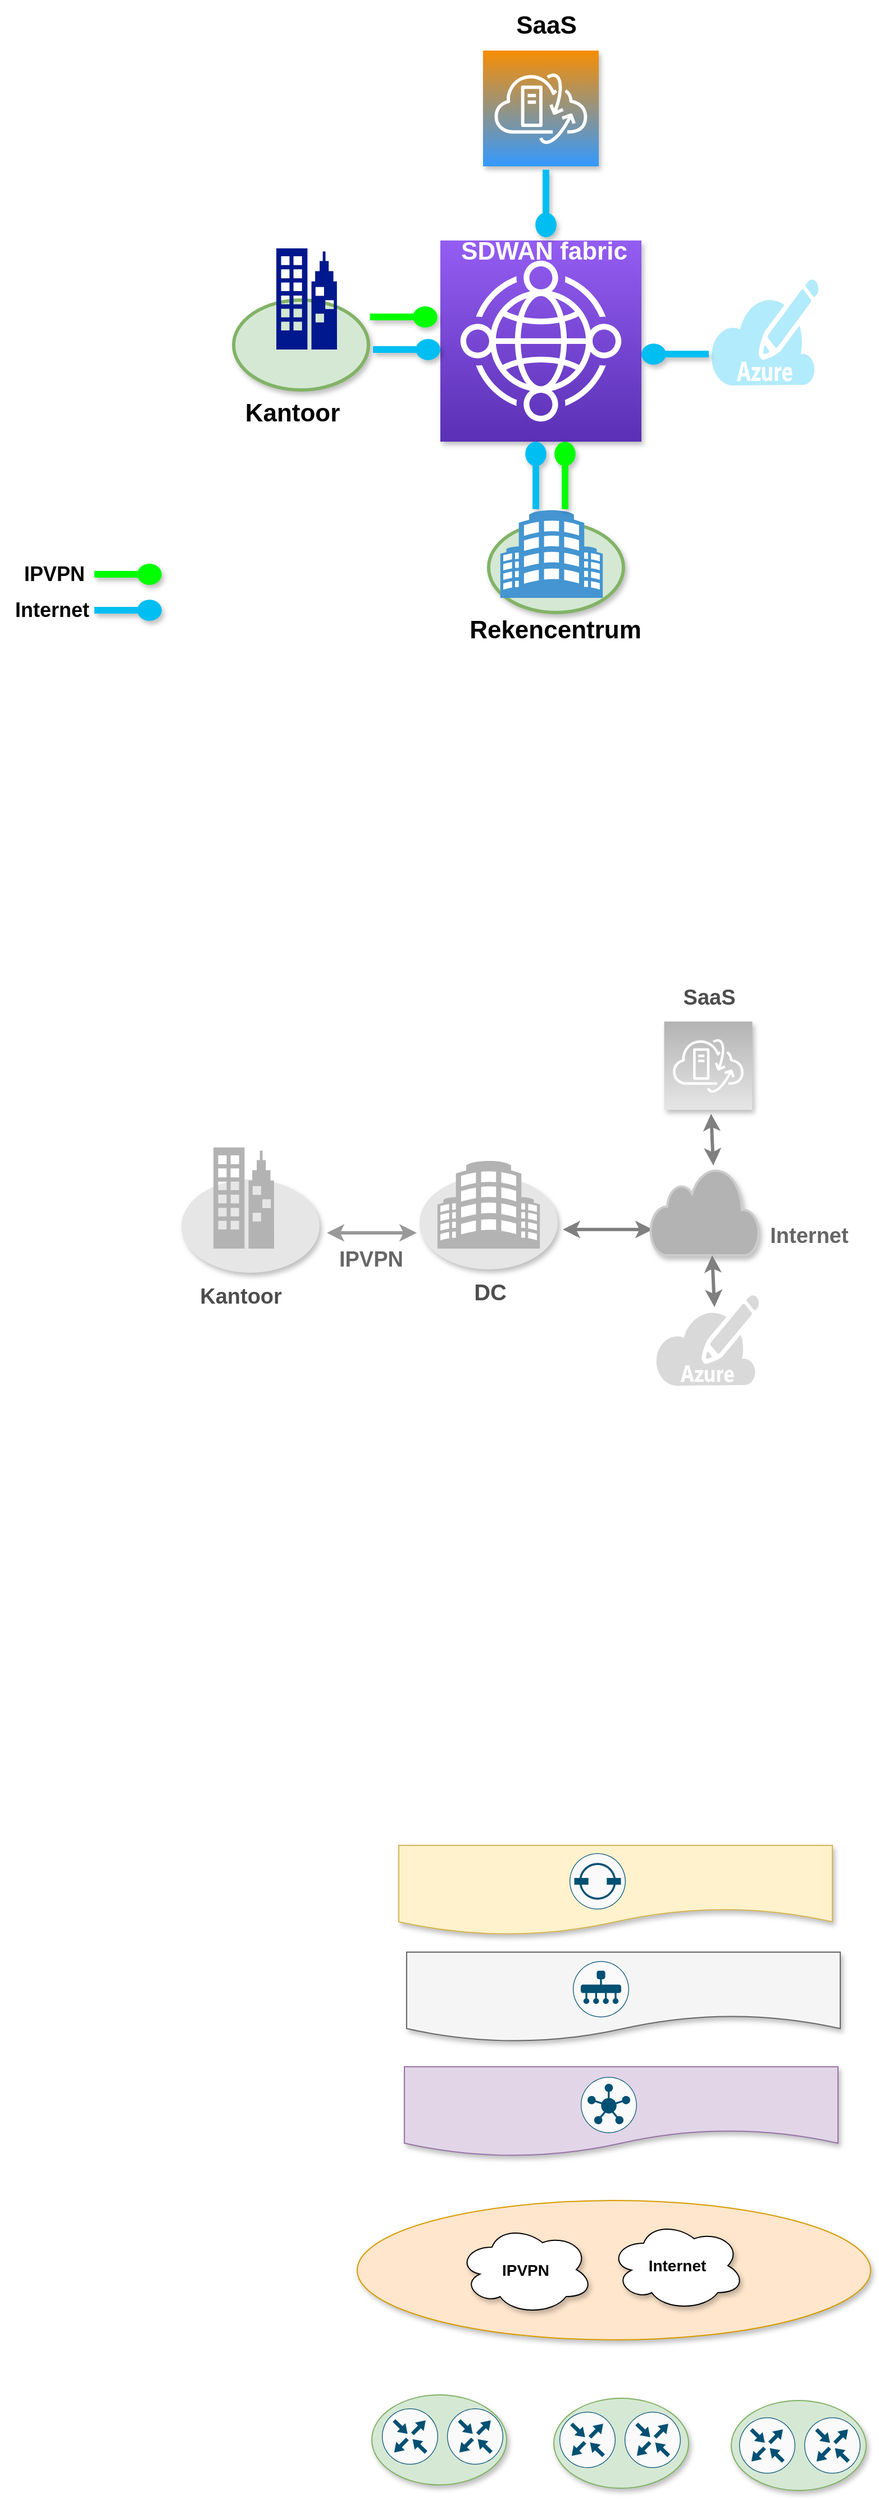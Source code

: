 <mxfile version="20.4.1" type="github">
  <diagram id="Vf8ScLjDU8h2pD3rkk8C" name="Page-1">
    <mxGraphModel dx="1550" dy="816" grid="0" gridSize="10" guides="1" tooltips="1" connect="1" arrows="1" fold="1" page="1" pageScale="1" pageWidth="1100" pageHeight="850" math="0" shadow="0">
      <root>
        <mxCell id="0" />
        <mxCell id="1" parent="0" />
        <mxCell id="Gv2ncIB_xTtmmgyhVuqZ-17" value="" style="ellipse;whiteSpace=wrap;html=1;shadow=1;fillColor=#ffe6cc;strokeColor=#d79b00;" vertex="1" parent="1">
          <mxGeometry x="396" y="2116" width="457" height="124" as="geometry" />
        </mxCell>
        <mxCell id="Gv2ncIB_xTtmmgyhVuqZ-16" value="" style="shape=document;whiteSpace=wrap;html=1;boundedLbl=1;shadow=1;fillColor=#e1d5e7;strokeColor=#9673a6;" vertex="1" parent="1">
          <mxGeometry x="438" y="1997" width="386" height="80" as="geometry" />
        </mxCell>
        <mxCell id="Gv2ncIB_xTtmmgyhVuqZ-15" value="" style="shape=document;whiteSpace=wrap;html=1;boundedLbl=1;shadow=1;fillColor=#f5f5f5;fontColor=#333333;strokeColor=#666666;" vertex="1" parent="1">
          <mxGeometry x="440" y="1895" width="386" height="80" as="geometry" />
        </mxCell>
        <mxCell id="Gv2ncIB_xTtmmgyhVuqZ-14" value="" style="shape=document;whiteSpace=wrap;html=1;boundedLbl=1;shadow=1;fillColor=#fff2cc;strokeColor=#d6b656;" vertex="1" parent="1">
          <mxGeometry x="433" y="1800" width="386" height="80" as="geometry" />
        </mxCell>
        <mxCell id="Gv2ncIB_xTtmmgyhVuqZ-12" value="" style="ellipse;whiteSpace=wrap;html=1;fillColor=#d5e8d4;strokeColor=#82b366;shadow=1;" vertex="1" parent="1">
          <mxGeometry x="729" y="2294" width="120" height="80" as="geometry" />
        </mxCell>
        <mxCell id="Gv2ncIB_xTtmmgyhVuqZ-11" value="" style="ellipse;whiteSpace=wrap;html=1;fillColor=#d5e8d4;strokeColor=#82b366;shadow=1;" vertex="1" parent="1">
          <mxGeometry x="571" y="2292" width="120" height="80" as="geometry" />
        </mxCell>
        <mxCell id="Gv2ncIB_xTtmmgyhVuqZ-10" value="" style="ellipse;whiteSpace=wrap;html=1;fillColor=#d5e8d4;strokeColor=#82b366;shadow=1;" vertex="1" parent="1">
          <mxGeometry x="409" y="2289" width="120" height="80" as="geometry" />
        </mxCell>
        <mxCell id="AEICJIpf-HnAvJKy8O_x-12" value="" style="sketch=0;points=[[0,0,0],[0.25,0,0],[0.5,0,0],[0.75,0,0],[1,0,0],[0,1,0],[0.25,1,0],[0.5,1,0],[0.75,1,0],[1,1,0],[0,0.25,0],[0,0.5,0],[0,0.75,0],[1,0.25,0],[1,0.5,0],[1,0.75,0]];outlineConnect=0;fontColor=#232F3E;gradientColor=#945DF2;gradientDirection=north;fillColor=#5A30B5;strokeColor=#ffffff;dashed=0;verticalLabelPosition=bottom;verticalAlign=top;align=center;html=1;fontSize=12;fontStyle=0;aspect=fixed;shape=mxgraph.aws4.resourceIcon;resIcon=mxgraph.aws4.cloud_wan;shadow=1;strokeWidth=3;" parent="1" vertex="1">
          <mxGeometry x="470" y="372" width="179" height="179" as="geometry" />
        </mxCell>
        <mxCell id="AEICJIpf-HnAvJKy8O_x-10" value="" style="ellipse;whiteSpace=wrap;html=1;shadow=1;sketch=0;perimeterSpacing=4;strokeWidth=3;fillColor=#d5e8d4;strokeColor=#82b366;" parent="1" vertex="1">
          <mxGeometry x="286" y="425" width="120" height="80" as="geometry" />
        </mxCell>
        <mxCell id="AEICJIpf-HnAvJKy8O_x-13" value="" style="sketch=0;points=[[0,0,0],[0.25,0,0],[0.5,0,0],[0.75,0,0],[1,0,0],[0,1,0],[0.25,1,0],[0.5,1,0],[0.75,1,0],[1,1,0],[0,0.25,0],[0,0.5,0],[0,0.75,0],[1,0.25,0],[1,0.5,0],[1,0.75,0]];outlineConnect=0;fontColor=#232F3E;gradientColor=#F78E04;gradientDirection=north;fillColor=#3399FF;strokeColor=#ffffff;dashed=0;verticalLabelPosition=bottom;verticalAlign=top;align=center;html=1;fontSize=12;fontStyle=0;aspect=fixed;shape=mxgraph.aws4.resourceIcon;resIcon=mxgraph.aws4.vmware_cloud_on_aws;shadow=1;strokeWidth=3;" parent="1" vertex="1">
          <mxGeometry x="508" y="203" width="103" height="103" as="geometry" />
        </mxCell>
        <mxCell id="AEICJIpf-HnAvJKy8O_x-15" value="" style="verticalLabelPosition=bottom;html=1;verticalAlign=top;align=center;strokeColor=none;fillColor=#00BEF2;shape=mxgraph.azure.service_endpoint;shadow=1;sketch=0;strokeWidth=3;rotation=-90;" parent="1" vertex="1">
          <mxGeometry x="534" y="329" width="60" height="20" as="geometry" />
        </mxCell>
        <mxCell id="AEICJIpf-HnAvJKy8O_x-17" value="" style="verticalLabelPosition=bottom;html=1;verticalAlign=top;align=center;strokeColor=none;fillColor=#00BEF2;shape=mxgraph.azure.service_endpoint;shadow=1;sketch=0;strokeWidth=3;rotation=0;" parent="1" vertex="1">
          <mxGeometry x="649" y="463.11" width="60" height="20" as="geometry" />
        </mxCell>
        <mxCell id="AEICJIpf-HnAvJKy8O_x-18" value="" style="verticalLabelPosition=bottom;html=1;verticalAlign=top;align=center;strokeColor=none;fillColor=#00BEF2;shape=mxgraph.azure.service_endpoint;shadow=1;sketch=0;strokeWidth=3;rotation=-180;" parent="1" vertex="1">
          <mxGeometry x="410" y="459" width="60" height="20" as="geometry" />
        </mxCell>
        <mxCell id="AEICJIpf-HnAvJKy8O_x-19" value="" style="verticalLabelPosition=bottom;html=1;verticalAlign=top;align=center;strokeColor=none;fillColor=#00BEF2;shape=mxgraph.azure.service_endpoint;shadow=1;sketch=0;strokeWidth=3;rotation=90;" parent="1" vertex="1">
          <mxGeometry x="525" y="571" width="60" height="20" as="geometry" />
        </mxCell>
        <mxCell id="AEICJIpf-HnAvJKy8O_x-23" value="&lt;font style=&quot;font-size: 22px;&quot;&gt;&lt;b&gt;Kantoor&lt;/b&gt;&lt;/font&gt;" style="text;html=1;resizable=0;autosize=1;align=center;verticalAlign=middle;points=[];fillColor=none;strokeColor=none;rounded=0;shadow=1;sketch=0;strokeWidth=3;" parent="1" vertex="1">
          <mxGeometry x="287" y="507.23" width="102" height="38" as="geometry" />
        </mxCell>
        <mxCell id="AEICJIpf-HnAvJKy8O_x-24" value="&lt;font style=&quot;font-size: 22px;&quot;&gt;&lt;b&gt;SaaS&lt;/b&gt;&lt;/font&gt;" style="text;html=1;resizable=0;autosize=1;align=center;verticalAlign=middle;points=[];fillColor=none;strokeColor=none;rounded=0;shadow=1;sketch=0;strokeWidth=3;" parent="1" vertex="1">
          <mxGeometry x="528" y="162" width="72" height="38" as="geometry" />
        </mxCell>
        <mxCell id="AEICJIpf-HnAvJKy8O_x-26" value="&lt;font style=&quot;font-size: 22px;&quot;&gt;&lt;b&gt;Rekencentrum&lt;/b&gt;&lt;/font&gt;" style="text;html=1;resizable=0;autosize=1;align=center;verticalAlign=middle;points=[];fillColor=none;strokeColor=none;rounded=0;shadow=1;sketch=0;strokeWidth=3;" parent="1" vertex="1">
          <mxGeometry x="486" y="700" width="171" height="38" as="geometry" />
        </mxCell>
        <mxCell id="AEICJIpf-HnAvJKy8O_x-28" value="" style="group" parent="1" vertex="1" connectable="0">
          <mxGeometry x="513" y="612" width="120" height="91" as="geometry" />
        </mxCell>
        <mxCell id="AEICJIpf-HnAvJKy8O_x-29" value="" style="ellipse;whiteSpace=wrap;html=1;shadow=1;sketch=0;perimeterSpacing=4;strokeWidth=3;fillColor=#d5e8d4;strokeColor=#82b366;" parent="AEICJIpf-HnAvJKy8O_x-28" vertex="1">
          <mxGeometry y="11" width="120" height="80" as="geometry" />
        </mxCell>
        <mxCell id="AEICJIpf-HnAvJKy8O_x-30" value="" style="shadow=0;dashed=0;html=1;strokeColor=none;fillColor=#4495D1;labelPosition=center;verticalLabelPosition=bottom;verticalAlign=top;align=center;outlineConnect=0;shape=mxgraph.veeam.building;sketch=0;strokeWidth=3;" parent="AEICJIpf-HnAvJKy8O_x-28" vertex="1">
          <mxGeometry x="10.4" width="91.2" height="78" as="geometry" />
        </mxCell>
        <mxCell id="AEICJIpf-HnAvJKy8O_x-11" value="" style="ellipse;whiteSpace=wrap;html=1;shadow=1;sketch=0;perimeterSpacing=4;strokeWidth=3;fillColor=#E6E6E6;strokeColor=#E6E6E6;" parent="1" vertex="1">
          <mxGeometry x="453" y="1206" width="120" height="80" as="geometry" />
        </mxCell>
        <mxCell id="AEICJIpf-HnAvJKy8O_x-21" value="" style="shadow=0;dashed=0;html=1;strokeColor=none;fillColor=#B3B3B3;labelPosition=center;verticalLabelPosition=bottom;verticalAlign=top;align=center;outlineConnect=0;shape=mxgraph.veeam.building;sketch=0;strokeWidth=3;" parent="1" vertex="1">
          <mxGeometry x="467.4" y="1191" width="91.2" height="78" as="geometry" />
        </mxCell>
        <mxCell id="AEICJIpf-HnAvJKy8O_x-31" value="" style="ellipse;whiteSpace=wrap;html=1;shadow=1;sketch=0;perimeterSpacing=4;strokeWidth=3;fillColor=#E6E6E6;strokeColor=#E6E6E6;" parent="1" vertex="1">
          <mxGeometry x="241" y="1209" width="120" height="80" as="geometry" />
        </mxCell>
        <mxCell id="AEICJIpf-HnAvJKy8O_x-32" value="" style="sketch=0;aspect=fixed;pointerEvents=1;shadow=0;dashed=0;html=1;strokeColor=none;labelPosition=center;verticalLabelPosition=bottom;verticalAlign=top;align=center;fillColor=#00188D;shape=mxgraph.azure.enterprise;strokeWidth=3;" parent="1" vertex="1">
          <mxGeometry x="324" y="379" width="54" height="90" as="geometry" />
        </mxCell>
        <mxCell id="AEICJIpf-HnAvJKy8O_x-20" value="" style="sketch=0;aspect=fixed;pointerEvents=1;shadow=0;dashed=0;html=1;strokeColor=none;labelPosition=center;verticalLabelPosition=bottom;verticalAlign=top;align=center;fillColor=#B3B3B3;shape=mxgraph.azure.enterprise;strokeWidth=3;" parent="1" vertex="1">
          <mxGeometry x="268" y="1179" width="54" height="90" as="geometry" />
        </mxCell>
        <mxCell id="AEICJIpf-HnAvJKy8O_x-33" value="" style="endArrow=classic;startArrow=classic;html=1;rounded=0;fontSize=22;strokeWidth=3;entryX=-0.031;entryY=0.602;entryDx=0;entryDy=0;entryPerimeter=0;strokeColor=#999999;" parent="1" edge="1">
          <mxGeometry width="50" height="50" relative="1" as="geometry">
            <mxPoint x="369" y="1255" as="sourcePoint" />
            <mxPoint x="449.032" y="1254.976" as="targetPoint" />
          </mxGeometry>
        </mxCell>
        <mxCell id="AEICJIpf-HnAvJKy8O_x-34" value="" style="endArrow=classic;startArrow=classic;html=1;rounded=0;fontSize=22;strokeWidth=3;entryX=-0.031;entryY=0.602;entryDx=0;entryDy=0;entryPerimeter=0;strokeColor=#808080;" parent="1" edge="1">
          <mxGeometry width="50" height="50" relative="1" as="geometry">
            <mxPoint x="579" y="1252.02" as="sourcePoint" />
            <mxPoint x="659.032" y="1251.996" as="targetPoint" />
          </mxGeometry>
        </mxCell>
        <mxCell id="AEICJIpf-HnAvJKy8O_x-36" value="" style="html=1;verticalLabelPosition=bottom;align=center;labelBackgroundColor=#ffffff;verticalAlign=top;strokeWidth=2;strokeColor=#CCCCCC;shadow=1;dashed=0;shape=mxgraph.ios7.icons.cloud;sketch=0;fontSize=22;fillColor=#B3B3B3;" parent="1" vertex="1">
          <mxGeometry x="657" y="1197" width="97" height="78" as="geometry" />
        </mxCell>
        <mxCell id="AEICJIpf-HnAvJKy8O_x-37" value="" style="sketch=0;points=[[0,0,0],[0.25,0,0],[0.5,0,0],[0.75,0,0],[1,0,0],[0,1,0],[0.25,1,0],[0.5,1,0],[0.75,1,0],[1,1,0],[0,0.25,0],[0,0.5,0],[0,0.75,0],[1,0.25,0],[1,0.5,0],[1,0.75,0]];outlineConnect=0;fontColor=#232F3E;gradientColor=#B3B3B3;gradientDirection=north;fillColor=#E6E6E6;strokeColor=#ffffff;dashed=0;verticalLabelPosition=bottom;verticalAlign=top;align=center;html=1;fontSize=12;fontStyle=0;aspect=fixed;shape=mxgraph.aws4.resourceIcon;resIcon=mxgraph.aws4.vmware_cloud_on_aws;shadow=1;strokeWidth=3;" parent="1" vertex="1">
          <mxGeometry x="669.25" y="1067" width="78.5" height="78.5" as="geometry" />
        </mxCell>
        <mxCell id="AEICJIpf-HnAvJKy8O_x-38" value="" style="endArrow=classic;startArrow=classic;html=1;rounded=0;fontSize=22;strokeWidth=3;strokeColor=#808080;" parent="1" edge="1">
          <mxGeometry width="50" height="50" relative="1" as="geometry">
            <mxPoint x="711" y="1149.02" as="sourcePoint" />
            <mxPoint x="713" y="1195" as="targetPoint" />
          </mxGeometry>
        </mxCell>
        <mxCell id="AEICJIpf-HnAvJKy8O_x-40" value="" style="endArrow=classic;startArrow=classic;html=1;rounded=0;fontSize=22;strokeWidth=3;strokeColor=#808080;" parent="1" edge="1">
          <mxGeometry width="50" height="50" relative="1" as="geometry">
            <mxPoint x="712" y="1275" as="sourcePoint" />
            <mxPoint x="714" y="1320.98" as="targetPoint" />
          </mxGeometry>
        </mxCell>
        <mxCell id="AEICJIpf-HnAvJKy8O_x-41" value="" style="verticalLabelPosition=bottom;html=1;verticalAlign=top;align=center;strokeColor=none;fillColor=#808080;shape=mxgraph.azure.azure_subscription;shadow=0;sketch=0;strokeWidth=3;fontSize=22;opacity=30;" parent="1" vertex="1">
          <mxGeometry x="661" y="1310" width="93" height="81" as="geometry" />
        </mxCell>
        <mxCell id="AEICJIpf-HnAvJKy8O_x-42" value="" style="verticalLabelPosition=bottom;html=1;verticalAlign=top;align=center;strokeColor=none;fillColor=#00BEF2;shape=mxgraph.azure.azure_subscription;shadow=0;sketch=0;strokeWidth=3;fontSize=22;opacity=30;" parent="1" vertex="1">
          <mxGeometry x="710" y="406" width="97" height="95" as="geometry" />
        </mxCell>
        <mxCell id="AEICJIpf-HnAvJKy8O_x-43" value="&lt;font color=&quot;#666666&quot; size=&quot;1&quot; style=&quot;&quot;&gt;&lt;b style=&quot;font-size: 19px;&quot;&gt;IPVPN&lt;/b&gt;&lt;/font&gt;" style="text;html=1;resizable=0;autosize=1;align=center;verticalAlign=middle;points=[];fillColor=none;strokeColor=none;rounded=0;shadow=1;sketch=0;strokeWidth=3;" parent="1" vertex="1">
          <mxGeometry x="370" y="1261" width="75" height="35" as="geometry" />
        </mxCell>
        <mxCell id="AEICJIpf-HnAvJKy8O_x-44" value="&lt;font color=&quot;#666666&quot; size=&quot;1&quot; style=&quot;&quot;&gt;&lt;b style=&quot;font-size: 19px;&quot;&gt;Internet&lt;/b&gt;&lt;/font&gt;" style="text;html=1;resizable=0;autosize=1;align=center;verticalAlign=middle;points=[];fillColor=none;strokeColor=none;rounded=0;shadow=1;sketch=0;strokeWidth=3;" parent="1" vertex="1">
          <mxGeometry x="754" y="1240" width="88" height="35" as="geometry" />
        </mxCell>
        <mxCell id="PGDXv05ij2jPZqyMUPNh-1" value="&lt;font style=&quot;font-size: 20px;&quot;&gt;&lt;b&gt;DC&lt;/b&gt;&lt;/font&gt;" style="text;html=1;resizable=0;autosize=1;align=center;verticalAlign=middle;points=[];fillColor=none;strokeColor=none;rounded=0;shadow=1;sketch=0;strokeWidth=3;fontColor=#4D4D4D;" parent="1" vertex="1">
          <mxGeometry x="490" y="1289" width="47" height="36" as="geometry" />
        </mxCell>
        <mxCell id="PGDXv05ij2jPZqyMUPNh-2" value="&lt;font size=&quot;1&quot;&gt;&lt;b&gt;&lt;font style=&quot;font-size: 19px;&quot; color=&quot;#4D4D4D&quot;&gt;Kantoor&lt;/font&gt;&lt;/b&gt;&lt;/font&gt;" style="text;html=1;resizable=0;autosize=1;align=center;verticalAlign=middle;points=[];fillColor=none;strokeColor=none;rounded=0;shadow=1;sketch=0;strokeWidth=3;fontColor=#4D4D4D;" parent="1" vertex="1">
          <mxGeometry x="246" y="1294" width="91" height="35" as="geometry" />
        </mxCell>
        <mxCell id="PGDXv05ij2jPZqyMUPNh-3" value="&lt;font size=&quot;1&quot; color=&quot;#4D4D4D&quot;&gt;&lt;b style=&quot;font-size: 19px;&quot;&gt;SaaS&lt;/b&gt;&lt;/font&gt;" style="text;html=1;resizable=0;autosize=1;align=center;verticalAlign=middle;points=[];fillColor=none;strokeColor=none;rounded=0;shadow=1;sketch=0;strokeWidth=3;fontColor=#4D4D4D;" parent="1" vertex="1">
          <mxGeometry x="677" y="1028" width="64" height="35" as="geometry" />
        </mxCell>
        <mxCell id="PGDXv05ij2jPZqyMUPNh-4" value="&lt;font style=&quot;font-size: 22px;&quot;&gt;&lt;b&gt;SDWAN fabric&lt;br&gt;&lt;/b&gt;&lt;/font&gt;" style="text;html=1;resizable=0;autosize=1;align=center;verticalAlign=middle;points=[];fillColor=none;strokeColor=none;rounded=0;shadow=1;sketch=0;strokeWidth=3;fontColor=#FFFFFF;" parent="1" vertex="1">
          <mxGeometry x="479" y="363" width="166" height="38" as="geometry" />
        </mxCell>
        <mxCell id="PGDXv05ij2jPZqyMUPNh-5" value="" style="verticalLabelPosition=bottom;html=1;verticalAlign=top;align=center;strokeColor=none;fillColor=#00FF00;shape=mxgraph.azure.service_endpoint;shadow=1;sketch=0;strokeWidth=3;rotation=-180;" parent="1" vertex="1">
          <mxGeometry x="407.4" y="430" width="60" height="20" as="geometry" />
        </mxCell>
        <mxCell id="PGDXv05ij2jPZqyMUPNh-6" value="" style="verticalLabelPosition=bottom;html=1;verticalAlign=top;align=center;strokeColor=none;fillColor=#00FF00;shape=mxgraph.azure.service_endpoint;shadow=1;sketch=0;strokeWidth=3;rotation=90;" parent="1" vertex="1">
          <mxGeometry x="551" y="571" width="60" height="20" as="geometry" />
        </mxCell>
        <mxCell id="PGDXv05ij2jPZqyMUPNh-7" value="" style="verticalLabelPosition=bottom;html=1;verticalAlign=top;align=center;strokeColor=none;fillColor=#00BEF2;shape=mxgraph.azure.service_endpoint;shadow=1;sketch=0;strokeWidth=3;rotation=-180;" parent="1" vertex="1">
          <mxGeometry x="162" y="691" width="60" height="20" as="geometry" />
        </mxCell>
        <mxCell id="PGDXv05ij2jPZqyMUPNh-8" value="" style="verticalLabelPosition=bottom;html=1;verticalAlign=top;align=center;strokeColor=none;fillColor=#00FF00;shape=mxgraph.azure.service_endpoint;shadow=1;sketch=0;strokeWidth=3;rotation=-180;" parent="1" vertex="1">
          <mxGeometry x="162" y="659" width="60" height="20" as="geometry" />
        </mxCell>
        <mxCell id="PGDXv05ij2jPZqyMUPNh-9" value="&lt;font size=&quot;1&quot;&gt;&lt;b style=&quot;font-size: 18px;&quot;&gt;IPVPN&lt;/b&gt;&lt;/font&gt;" style="text;html=1;resizable=0;autosize=1;align=center;verticalAlign=middle;points=[];fillColor=none;strokeColor=none;rounded=0;shadow=1;sketch=0;strokeWidth=3;" parent="1" vertex="1">
          <mxGeometry x="90" y="652" width="72" height="34" as="geometry" />
        </mxCell>
        <mxCell id="PGDXv05ij2jPZqyMUPNh-10" value="&lt;font size=&quot;1&quot;&gt;&lt;b style=&quot;font-size: 18px;&quot;&gt;Internet&lt;/b&gt;&lt;/font&gt;" style="text;html=1;resizable=0;autosize=1;align=center;verticalAlign=middle;points=[];fillColor=none;strokeColor=none;rounded=0;shadow=1;sketch=0;strokeWidth=3;" parent="1" vertex="1">
          <mxGeometry x="82" y="684" width="84" height="34" as="geometry" />
        </mxCell>
        <mxCell id="Gv2ncIB_xTtmmgyhVuqZ-1" value="" style="sketch=0;points=[[0.5,0,0],[1,0.5,0],[0.5,1,0],[0,0.5,0],[0.145,0.145,0],[0.856,0.145,0],[0.855,0.856,0],[0.145,0.855,0]];verticalLabelPosition=bottom;html=1;verticalAlign=top;aspect=fixed;align=center;pointerEvents=1;shape=mxgraph.cisco19.rect;prIcon=vmanage;fillColor=#FAFAFA;strokeColor=#005073;" vertex="1" parent="1">
          <mxGeometry x="588" y="1903" width="50" height="50" as="geometry" />
        </mxCell>
        <mxCell id="Gv2ncIB_xTtmmgyhVuqZ-2" value="" style="sketch=0;points=[[0.5,0,0],[1,0.5,0],[0.5,1,0],[0,0.5,0],[0.145,0.145,0],[0.856,0.145,0],[0.855,0.856,0],[0.145,0.855,0]];verticalLabelPosition=bottom;html=1;verticalAlign=top;aspect=fixed;align=center;pointerEvents=1;shape=mxgraph.cisco19.rect;prIcon=vsmart;fillColor=#FAFAFA;strokeColor=#005073;" vertex="1" parent="1">
          <mxGeometry x="595" y="2006" width="50" height="50" as="geometry" />
        </mxCell>
        <mxCell id="Gv2ncIB_xTtmmgyhVuqZ-3" value="" style="sketch=0;points=[[0.5,0,0],[1,0.5,0],[0.5,1,0],[0,0.5,0],[0.145,0.145,0],[0.856,0.145,0],[0.855,0.856,0],[0.145,0.855,0]];verticalLabelPosition=bottom;html=1;verticalAlign=top;aspect=fixed;align=center;pointerEvents=1;shape=mxgraph.cisco19.rect;prIcon=vbond;fillColor=#FAFAFA;strokeColor=#005073;" vertex="1" parent="1">
          <mxGeometry x="585" y="1807" width="50" height="50" as="geometry" />
        </mxCell>
        <mxCell id="Gv2ncIB_xTtmmgyhVuqZ-4" value="" style="sketch=0;points=[[0.5,0,0],[1,0.5,0],[0.5,1,0],[0,0.5,0],[0.145,0.145,0],[0.856,0.145,0],[0.855,0.856,0],[0.145,0.855,0]];verticalLabelPosition=bottom;html=1;verticalAlign=top;aspect=fixed;align=center;pointerEvents=1;shape=mxgraph.cisco19.rect;prIcon=router;fillColor=#FAFAFA;strokeColor=#005073;" vertex="1" parent="1">
          <mxGeometry x="418" y="2301" width="50" height="50" as="geometry" />
        </mxCell>
        <mxCell id="Gv2ncIB_xTtmmgyhVuqZ-5" value="" style="sketch=0;points=[[0.5,0,0],[1,0.5,0],[0.5,1,0],[0,0.5,0],[0.145,0.145,0],[0.856,0.145,0],[0.855,0.856,0],[0.145,0.855,0]];verticalLabelPosition=bottom;html=1;verticalAlign=top;aspect=fixed;align=center;pointerEvents=1;shape=mxgraph.cisco19.rect;prIcon=router;fillColor=#FAFAFA;strokeColor=#005073;" vertex="1" parent="1">
          <mxGeometry x="476" y="2301" width="50" height="50" as="geometry" />
        </mxCell>
        <mxCell id="Gv2ncIB_xTtmmgyhVuqZ-6" value="" style="sketch=0;points=[[0.5,0,0],[1,0.5,0],[0.5,1,0],[0,0.5,0],[0.145,0.145,0],[0.856,0.145,0],[0.855,0.856,0],[0.145,0.855,0]];verticalLabelPosition=bottom;html=1;verticalAlign=top;aspect=fixed;align=center;pointerEvents=1;shape=mxgraph.cisco19.rect;prIcon=router;fillColor=#FAFAFA;strokeColor=#005073;" vertex="1" parent="1">
          <mxGeometry x="576" y="2304" width="50" height="50" as="geometry" />
        </mxCell>
        <mxCell id="Gv2ncIB_xTtmmgyhVuqZ-7" value="" style="sketch=0;points=[[0.5,0,0],[1,0.5,0],[0.5,1,0],[0,0.5,0],[0.145,0.145,0],[0.856,0.145,0],[0.855,0.856,0],[0.145,0.855,0]];verticalLabelPosition=bottom;html=1;verticalAlign=top;aspect=fixed;align=center;pointerEvents=1;shape=mxgraph.cisco19.rect;prIcon=router;fillColor=#FAFAFA;strokeColor=#005073;" vertex="1" parent="1">
          <mxGeometry x="634" y="2304" width="50" height="50" as="geometry" />
        </mxCell>
        <mxCell id="Gv2ncIB_xTtmmgyhVuqZ-8" value="" style="sketch=0;points=[[0.5,0,0],[1,0.5,0],[0.5,1,0],[0,0.5,0],[0.145,0.145,0],[0.856,0.145,0],[0.855,0.856,0],[0.145,0.855,0]];verticalLabelPosition=bottom;html=1;verticalAlign=top;aspect=fixed;align=center;pointerEvents=1;shape=mxgraph.cisco19.rect;prIcon=router;fillColor=#FAFAFA;strokeColor=#005073;" vertex="1" parent="1">
          <mxGeometry x="736" y="2309" width="50" height="50" as="geometry" />
        </mxCell>
        <mxCell id="Gv2ncIB_xTtmmgyhVuqZ-9" value="" style="sketch=0;points=[[0.5,0,0],[1,0.5,0],[0.5,1,0],[0,0.5,0],[0.145,0.145,0],[0.856,0.145,0],[0.855,0.856,0],[0.145,0.855,0]];verticalLabelPosition=bottom;html=1;verticalAlign=top;aspect=fixed;align=center;pointerEvents=1;shape=mxgraph.cisco19.rect;prIcon=router;fillColor=#FAFAFA;strokeColor=#005073;" vertex="1" parent="1">
          <mxGeometry x="794" y="2309" width="50" height="50" as="geometry" />
        </mxCell>
        <mxCell id="Gv2ncIB_xTtmmgyhVuqZ-18" value="&lt;font style=&quot;font-size: 14px;&quot;&gt;&lt;b&gt;IPVPN&lt;/b&gt;&lt;/font&gt;" style="ellipse;shape=cloud;whiteSpace=wrap;html=1;shadow=1;" vertex="1" parent="1">
          <mxGeometry x="486" y="2137.5" width="120" height="80" as="geometry" />
        </mxCell>
        <mxCell id="Gv2ncIB_xTtmmgyhVuqZ-19" value="&lt;font size=&quot;1&quot;&gt;&lt;b style=&quot;font-size: 14px;&quot;&gt;Internet&lt;/b&gt;&lt;/font&gt;" style="ellipse;shape=cloud;whiteSpace=wrap;html=1;shadow=1;" vertex="1" parent="1">
          <mxGeometry x="621" y="2134" width="120" height="80" as="geometry" />
        </mxCell>
      </root>
    </mxGraphModel>
  </diagram>
</mxfile>
